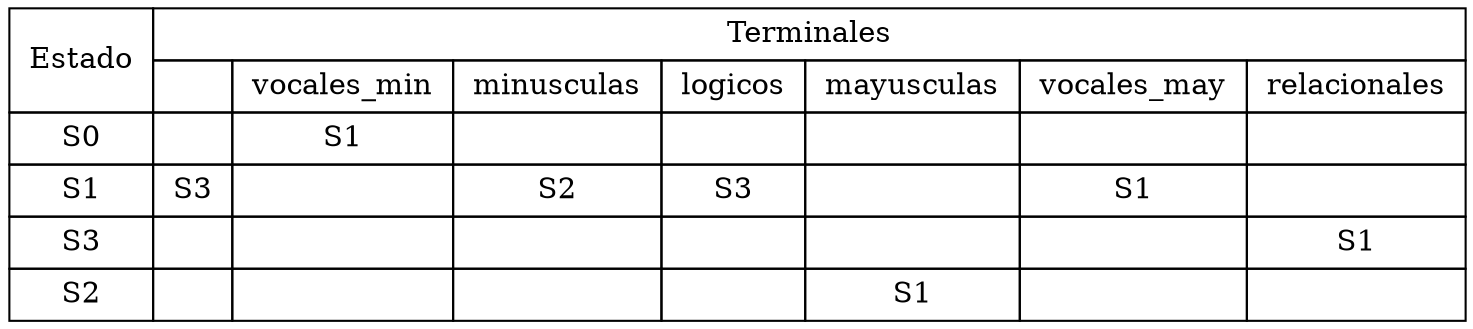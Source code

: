 digraph{
tablaSiguientes[shape=none; margin=0, label = <
<TABLE BORDER = "0" CELLBORDER = "1" CELLSPACING = "0" CELLPADDING = "4"><TR>
<TD ROWSPAN = "2"> Estado </TD>
<TD COLSPAN = "7"> Terminales </TD>
</TR>
<TR>
<TD>   </TD>
<TD> vocales_min </TD>
<TD> minusculas </TD>
<TD> logicos </TD>
<TD> mayusculas </TD>
<TD> vocales_may </TD>
<TD> relacionales </TD>
</TR>
<TR>
<TD> S0 </TD>
<TD>  </TD>
<TD> S1 </TD>
<TD>  </TD>
<TD>  </TD>
<TD>  </TD>
<TD>  </TD>
<TD>  </TD>
</TR>
<TR>
<TD> S1 </TD>
<TD> S3 </TD>
<TD>  </TD>
<TD> S2 </TD>
<TD> S3 </TD>
<TD>  </TD>
<TD> S1 </TD>
<TD>  </TD>
</TR>
<TR>
<TD> S3 </TD>
<TD>  </TD>
<TD>  </TD>
<TD>  </TD>
<TD>  </TD>
<TD>  </TD>
<TD>  </TD>
<TD> S1 </TD>
</TR>
<TR>
<TD> S2 </TD>
<TD>  </TD>
<TD>  </TD>
<TD>  </TD>
<TD>  </TD>
<TD> S1 </TD>
<TD>  </TD>
<TD>  </TD>
</TR>
</TABLE>
>];
}